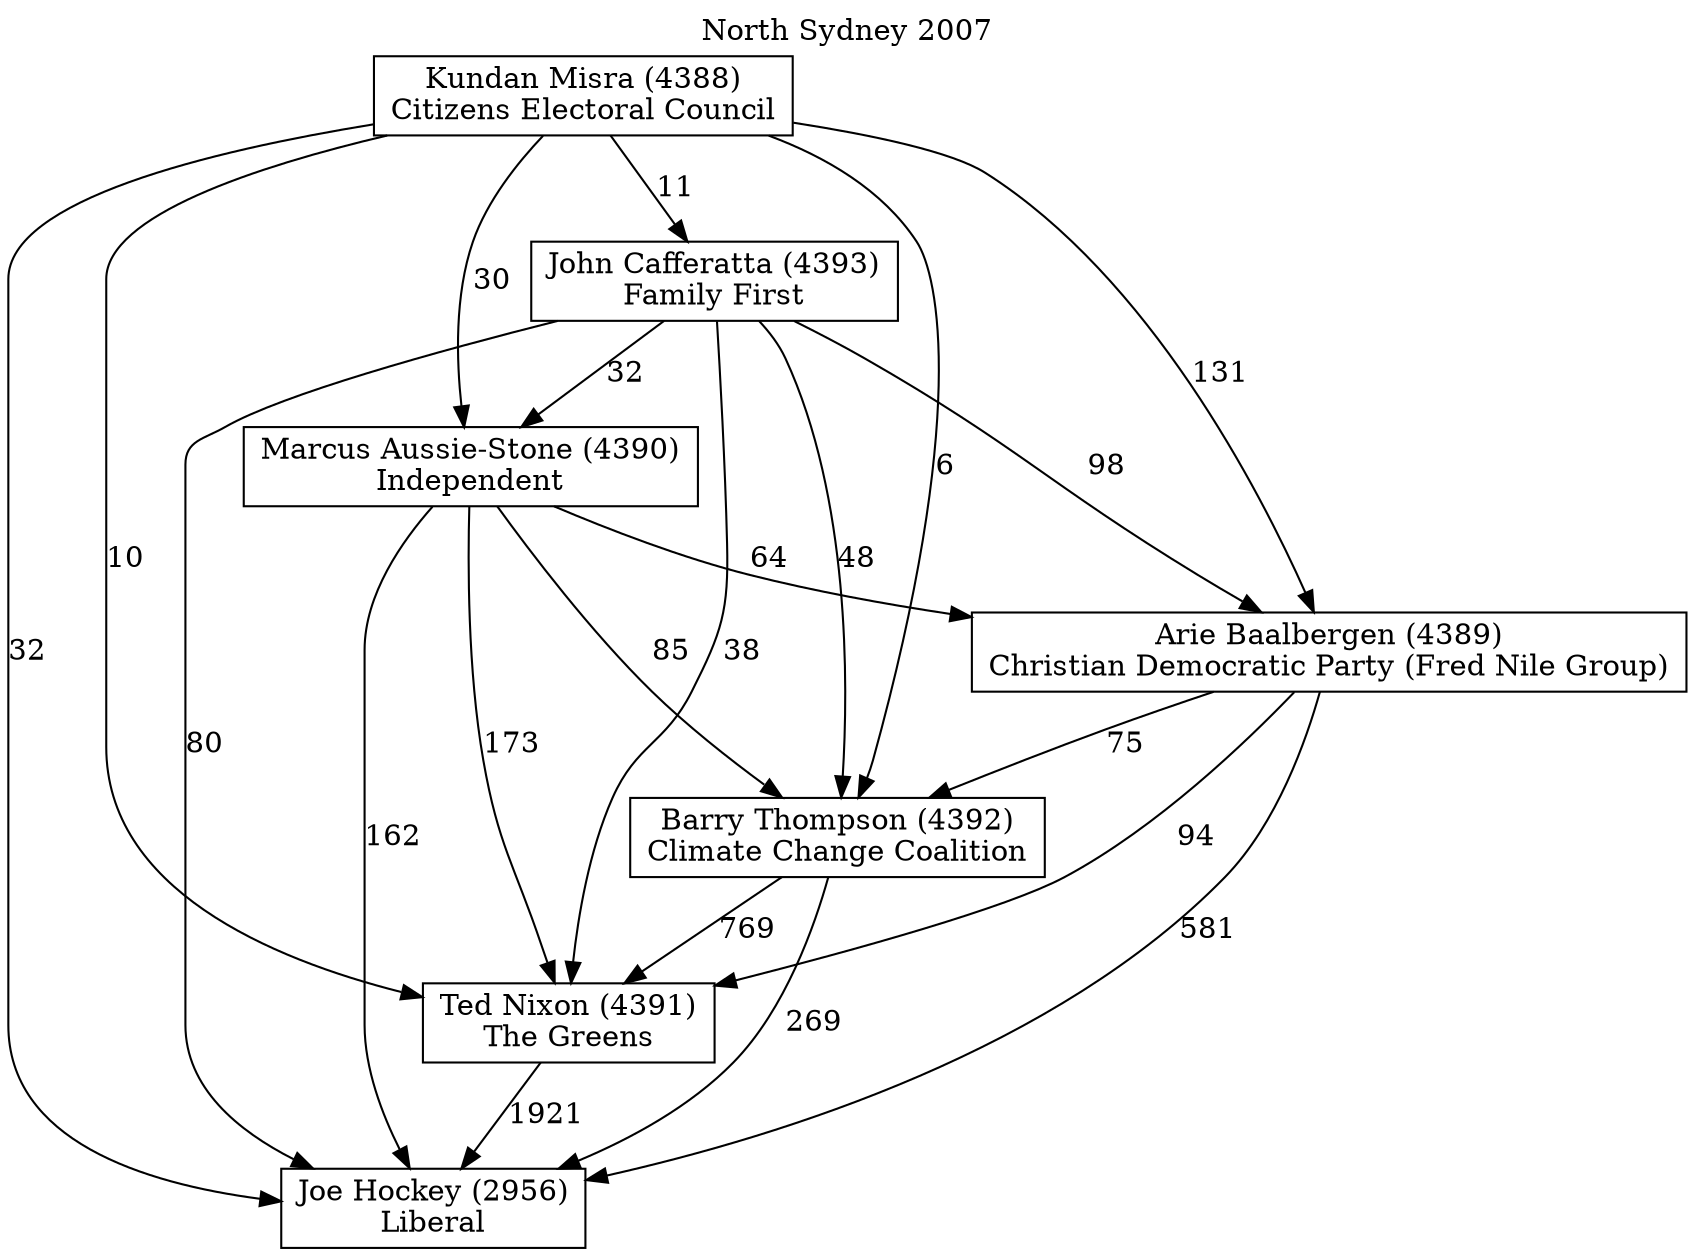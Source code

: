 // House preference flow
digraph "Joe Hockey (2956)_North Sydney_2007" {
	graph [label="North Sydney 2007" labelloc=t mclimit=10]
	node [shape=box]
	"Joe Hockey (2956)" [label="Joe Hockey (2956)
Liberal"]
	"Ted Nixon (4391)" [label="Ted Nixon (4391)
The Greens"]
	"Barry Thompson (4392)" [label="Barry Thompson (4392)
Climate Change Coalition"]
	"Arie Baalbergen (4389)" [label="Arie Baalbergen (4389)
Christian Democratic Party (Fred Nile Group)"]
	"Marcus Aussie-Stone (4390)" [label="Marcus Aussie-Stone (4390)
Independent"]
	"John Cafferatta (4393)" [label="John Cafferatta (4393)
Family First"]
	"Kundan Misra (4388)" [label="Kundan Misra (4388)
Citizens Electoral Council"]
	"Ted Nixon (4391)" -> "Joe Hockey (2956)" [label=1921]
	"Barry Thompson (4392)" -> "Ted Nixon (4391)" [label=769]
	"Arie Baalbergen (4389)" -> "Barry Thompson (4392)" [label=75]
	"Marcus Aussie-Stone (4390)" -> "Arie Baalbergen (4389)" [label=64]
	"John Cafferatta (4393)" -> "Marcus Aussie-Stone (4390)" [label=32]
	"Kundan Misra (4388)" -> "John Cafferatta (4393)" [label=11]
	"Barry Thompson (4392)" -> "Joe Hockey (2956)" [label=269]
	"Arie Baalbergen (4389)" -> "Joe Hockey (2956)" [label=581]
	"Marcus Aussie-Stone (4390)" -> "Joe Hockey (2956)" [label=162]
	"John Cafferatta (4393)" -> "Joe Hockey (2956)" [label=80]
	"Kundan Misra (4388)" -> "Joe Hockey (2956)" [label=32]
	"Kundan Misra (4388)" -> "Marcus Aussie-Stone (4390)" [label=30]
	"John Cafferatta (4393)" -> "Arie Baalbergen (4389)" [label=98]
	"Kundan Misra (4388)" -> "Arie Baalbergen (4389)" [label=131]
	"Marcus Aussie-Stone (4390)" -> "Barry Thompson (4392)" [label=85]
	"John Cafferatta (4393)" -> "Barry Thompson (4392)" [label=48]
	"Kundan Misra (4388)" -> "Barry Thompson (4392)" [label=6]
	"Arie Baalbergen (4389)" -> "Ted Nixon (4391)" [label=94]
	"Marcus Aussie-Stone (4390)" -> "Ted Nixon (4391)" [label=173]
	"John Cafferatta (4393)" -> "Ted Nixon (4391)" [label=38]
	"Kundan Misra (4388)" -> "Ted Nixon (4391)" [label=10]
}
